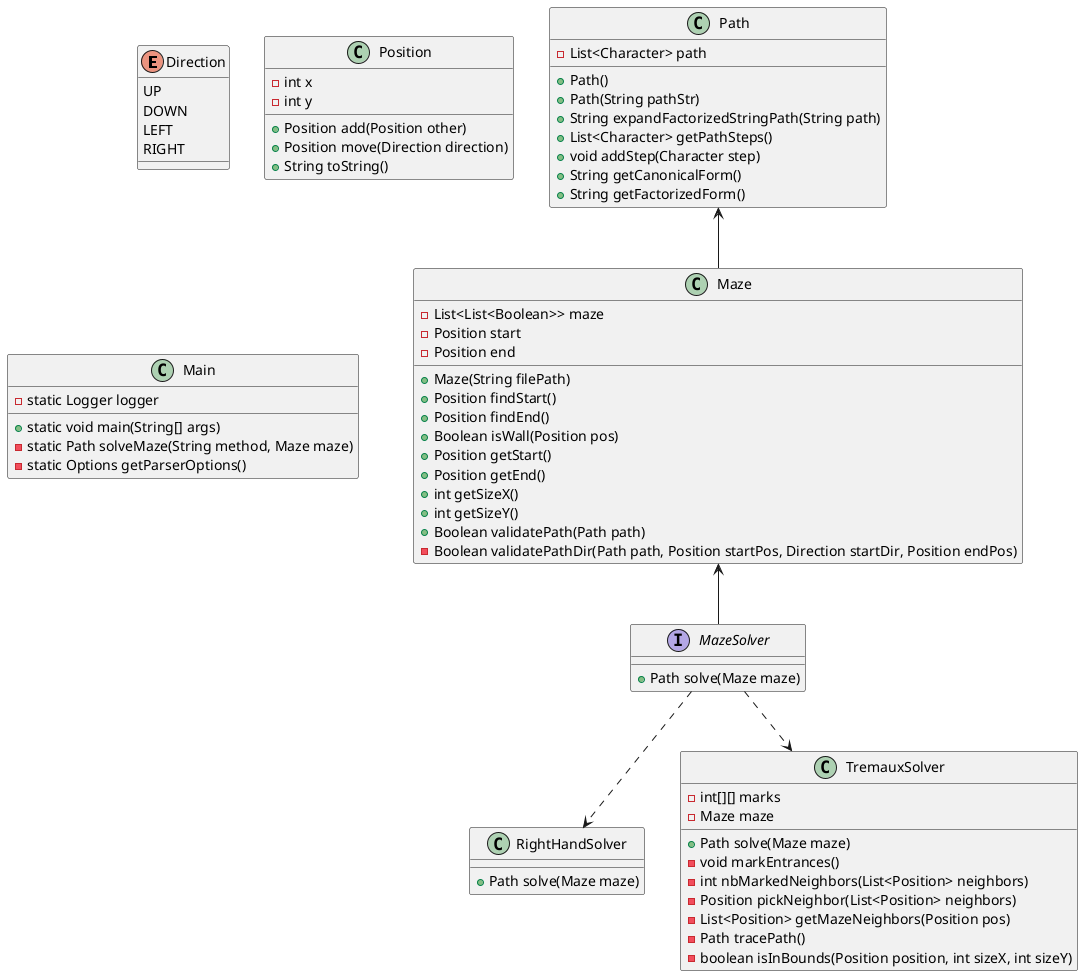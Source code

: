 @startuml maze

    enum Direction {
        UP
        DOWN
        LEFT
        RIGHT
    }

    class Position {
        - int x
        - int y
        + Position add(Position other)
        + Position move(Direction direction)
        + String toString()
    }

    interface MazeSolver {
        + Path solve(Maze maze)
    }

    class Path {
        - List<Character> path
        + Path()
        + Path(String pathStr)
        + String expandFactorizedStringPath(String path)
        + List<Character> getPathSteps()
        + void addStep(Character step)
        + String getCanonicalForm()
        + String getFactorizedForm()
    }

    class Maze {
        - List<List<Boolean>> maze
        - Position start
        - Position end
        + Maze(String filePath)
        + Position findStart()
        + Position findEnd()
        + Boolean isWall(Position pos)
        + Position getStart()
        + Position getEnd()
        + int getSizeX()
        + int getSizeY()
        + Boolean validatePath(Path path)
        - Boolean validatePathDir(Path path, Position startPos, Direction startDir, Position endPos)
    }

    class RightHandSolver {
        + Path solve(Maze maze)
    }

    class TremauxSolver {
        - int[][] marks
        - Maze maze
        + Path solve(Maze maze)
        - void markEntrances()
        - int nbMarkedNeighbors(List<Position> neighbors)
        - Position pickNeighbor(List<Position> neighbors)
        - List<Position> getMazeNeighbors(Position pos)
        - Path tracePath()
        - boolean isInBounds(Position position, int sizeX, int sizeY)
    }

    class Main {
        - static Logger logger
        + static void main(String[] args)
        - static Path solveMaze(String method, Maze maze)
        - static Options getParserOptions()
    }
    
    MazeSolver ..> RightHandSolver
    MazeSolver ..> TremauxSolver
    Maze <-- MazeSolver
    Path <-- Maze

@enduml